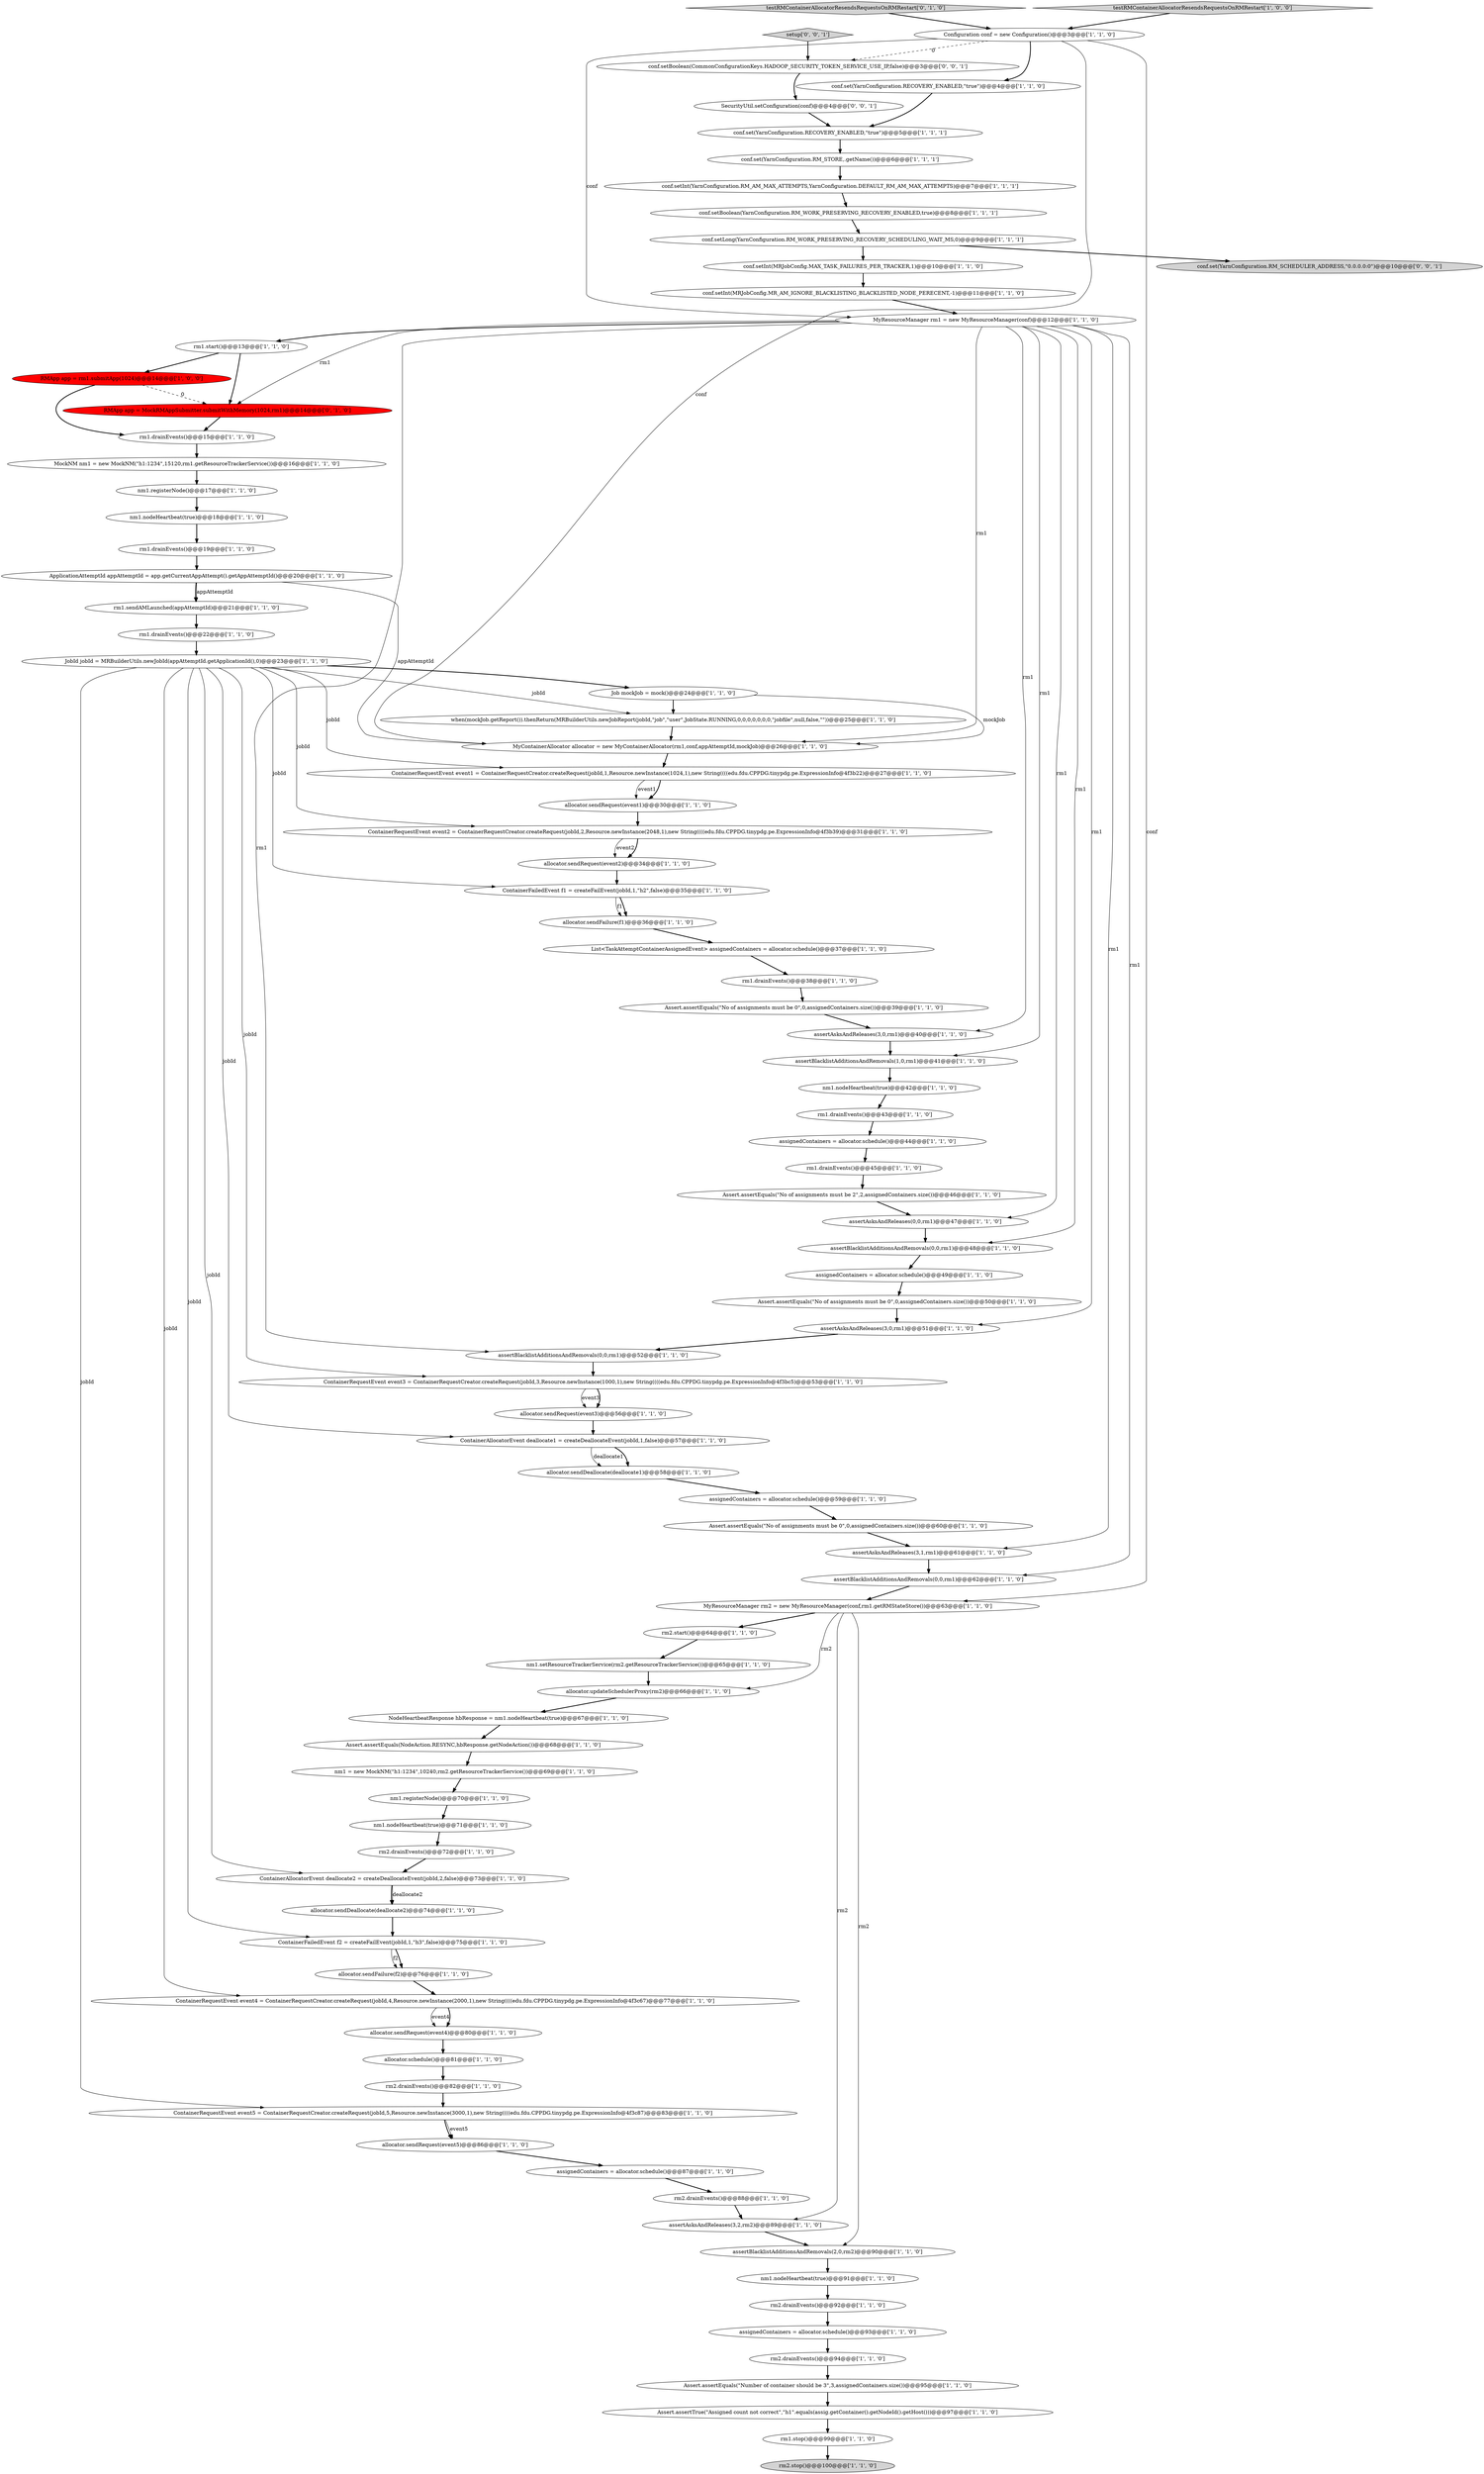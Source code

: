 digraph {
16 [style = filled, label = "allocator.schedule()@@@81@@@['1', '1', '0']", fillcolor = white, shape = ellipse image = "AAA0AAABBB1BBB"];
21 [style = filled, label = "rm1.start()@@@13@@@['1', '1', '0']", fillcolor = white, shape = ellipse image = "AAA0AAABBB1BBB"];
89 [style = filled, label = "conf.set(YarnConfiguration.RM_SCHEDULER_ADDRESS,\"0.0.0.0:0\")@@@10@@@['0', '0', '1']", fillcolor = lightgray, shape = ellipse image = "AAA0AAABBB3BBB"];
46 [style = filled, label = "rm1.drainEvents()@@@15@@@['1', '1', '0']", fillcolor = white, shape = ellipse image = "AAA0AAABBB1BBB"];
65 [style = filled, label = "allocator.sendFailure(f1)@@@36@@@['1', '1', '0']", fillcolor = white, shape = ellipse image = "AAA0AAABBB1BBB"];
11 [style = filled, label = "rm1.drainEvents()@@@22@@@['1', '1', '0']", fillcolor = white, shape = ellipse image = "AAA0AAABBB1BBB"];
13 [style = filled, label = "conf.setBoolean(YarnConfiguration.RM_WORK_PRESERVING_RECOVERY_ENABLED,true)@@@8@@@['1', '1', '1']", fillcolor = white, shape = ellipse image = "AAA0AAABBB1BBB"];
82 [style = filled, label = "Assert.assertEquals(\"No of assignments must be 2\",2,assignedContainers.size())@@@46@@@['1', '1', '0']", fillcolor = white, shape = ellipse image = "AAA0AAABBB1BBB"];
3 [style = filled, label = "Assert.assertEquals(\"No of assignments must be 0\",0,assignedContainers.size())@@@39@@@['1', '1', '0']", fillcolor = white, shape = ellipse image = "AAA0AAABBB1BBB"];
91 [style = filled, label = "SecurityUtil.setConfiguration(conf)@@@4@@@['0', '0', '1']", fillcolor = white, shape = ellipse image = "AAA0AAABBB3BBB"];
62 [style = filled, label = "JobId jobId = MRBuilderUtils.newJobId(appAttemptId.getApplicationId(),0)@@@23@@@['1', '1', '0']", fillcolor = white, shape = ellipse image = "AAA0AAABBB1BBB"];
31 [style = filled, label = "nm1.nodeHeartbeat(true)@@@91@@@['1', '1', '0']", fillcolor = white, shape = ellipse image = "AAA0AAABBB1BBB"];
35 [style = filled, label = "assignedContainers = allocator.schedule()@@@93@@@['1', '1', '0']", fillcolor = white, shape = ellipse image = "AAA0AAABBB1BBB"];
88 [style = filled, label = "testRMContainerAllocatorResendsRequestsOnRMRestart['0', '1', '0']", fillcolor = lightgray, shape = diamond image = "AAA0AAABBB2BBB"];
79 [style = filled, label = "assertBlacklistAdditionsAndRemovals(1,0,rm1)@@@41@@@['1', '1', '0']", fillcolor = white, shape = ellipse image = "AAA0AAABBB1BBB"];
81 [style = filled, label = "rm1.drainEvents()@@@19@@@['1', '1', '0']", fillcolor = white, shape = ellipse image = "AAA0AAABBB1BBB"];
51 [style = filled, label = "ApplicationAttemptId appAttemptId = app.getCurrentAppAttempt().getAppAttemptId()@@@20@@@['1', '1', '0']", fillcolor = white, shape = ellipse image = "AAA0AAABBB1BBB"];
22 [style = filled, label = "assertBlacklistAdditionsAndRemovals(0,0,rm1)@@@62@@@['1', '1', '0']", fillcolor = white, shape = ellipse image = "AAA0AAABBB1BBB"];
28 [style = filled, label = "assertBlacklistAdditionsAndRemovals(2,0,rm2)@@@90@@@['1', '1', '0']", fillcolor = white, shape = ellipse image = "AAA0AAABBB1BBB"];
52 [style = filled, label = "assertAsksAndReleases(3,0,rm1)@@@40@@@['1', '1', '0']", fillcolor = white, shape = ellipse image = "AAA0AAABBB1BBB"];
77 [style = filled, label = "rm2.drainEvents()@@@82@@@['1', '1', '0']", fillcolor = white, shape = ellipse image = "AAA0AAABBB1BBB"];
41 [style = filled, label = "nm1.registerNode()@@@70@@@['1', '1', '0']", fillcolor = white, shape = ellipse image = "AAA0AAABBB1BBB"];
19 [style = filled, label = "nm1.nodeHeartbeat(true)@@@42@@@['1', '1', '0']", fillcolor = white, shape = ellipse image = "AAA0AAABBB1BBB"];
34 [style = filled, label = "rm2.drainEvents()@@@88@@@['1', '1', '0']", fillcolor = white, shape = ellipse image = "AAA0AAABBB1BBB"];
63 [style = filled, label = "RMApp app = rm1.submitApp(1024)@@@14@@@['1', '0', '0']", fillcolor = red, shape = ellipse image = "AAA1AAABBB1BBB"];
23 [style = filled, label = "ContainerFailedEvent f1 = createFailEvent(jobId,1,\"h2\",false)@@@35@@@['1', '1', '0']", fillcolor = white, shape = ellipse image = "AAA0AAABBB1BBB"];
36 [style = filled, label = "conf.set(YarnConfiguration.RECOVERY_ENABLED,\"true\")@@@5@@@['1', '1', '1']", fillcolor = white, shape = ellipse image = "AAA0AAABBB1BBB"];
69 [style = filled, label = "nm1.setResourceTrackerService(rm2.getResourceTrackerService())@@@65@@@['1', '1', '0']", fillcolor = white, shape = ellipse image = "AAA0AAABBB1BBB"];
1 [style = filled, label = "ContainerFailedEvent f2 = createFailEvent(jobId,1,\"h3\",false)@@@75@@@['1', '1', '0']", fillcolor = white, shape = ellipse image = "AAA0AAABBB1BBB"];
33 [style = filled, label = "rm2.drainEvents()@@@94@@@['1', '1', '0']", fillcolor = white, shape = ellipse image = "AAA0AAABBB1BBB"];
26 [style = filled, label = "ContainerAllocatorEvent deallocate2 = createDeallocateEvent(jobId,2,false)@@@73@@@['1', '1', '0']", fillcolor = white, shape = ellipse image = "AAA0AAABBB1BBB"];
60 [style = filled, label = "rm2.stop()@@@100@@@['1', '1', '0']", fillcolor = lightgray, shape = ellipse image = "AAA0AAABBB1BBB"];
47 [style = filled, label = "ContainerRequestEvent event1 = ContainerRequestCreator.createRequest(jobId,1,Resource.newInstance(1024,1),new String((((edu.fdu.CPPDG.tinypdg.pe.ExpressionInfo@4f3b22)@@@27@@@['1', '1', '0']", fillcolor = white, shape = ellipse image = "AAA0AAABBB1BBB"];
72 [style = filled, label = "rm2.drainEvents()@@@72@@@['1', '1', '0']", fillcolor = white, shape = ellipse image = "AAA0AAABBB1BBB"];
29 [style = filled, label = "allocator.sendRequest(event2)@@@34@@@['1', '1', '0']", fillcolor = white, shape = ellipse image = "AAA0AAABBB1BBB"];
92 [style = filled, label = "conf.setBoolean(CommonConfigurationKeys.HADOOP_SECURITY_TOKEN_SERVICE_USE_IP,false)@@@3@@@['0', '0', '1']", fillcolor = white, shape = ellipse image = "AAA0AAABBB3BBB"];
5 [style = filled, label = "assignedContainers = allocator.schedule()@@@59@@@['1', '1', '0']", fillcolor = white, shape = ellipse image = "AAA0AAABBB1BBB"];
56 [style = filled, label = "conf.set(YarnConfiguration.RM_STORE,.getName())@@@6@@@['1', '1', '1']", fillcolor = white, shape = ellipse image = "AAA0AAABBB1BBB"];
55 [style = filled, label = "List<TaskAttemptContainerAssignedEvent> assignedContainers = allocator.schedule()@@@37@@@['1', '1', '0']", fillcolor = white, shape = ellipse image = "AAA0AAABBB1BBB"];
37 [style = filled, label = "conf.setInt(MRJobConfig.MAX_TASK_FAILURES_PER_TRACKER,1)@@@10@@@['1', '1', '0']", fillcolor = white, shape = ellipse image = "AAA0AAABBB1BBB"];
57 [style = filled, label = "allocator.sendDeallocate(deallocate2)@@@74@@@['1', '1', '0']", fillcolor = white, shape = ellipse image = "AAA0AAABBB1BBB"];
12 [style = filled, label = "rm1.drainEvents()@@@43@@@['1', '1', '0']", fillcolor = white, shape = ellipse image = "AAA0AAABBB1BBB"];
0 [style = filled, label = "Configuration conf = new Configuration()@@@3@@@['1', '1', '0']", fillcolor = white, shape = ellipse image = "AAA0AAABBB1BBB"];
6 [style = filled, label = "allocator.sendRequest(event3)@@@56@@@['1', '1', '0']", fillcolor = white, shape = ellipse image = "AAA0AAABBB1BBB"];
42 [style = filled, label = "conf.set(YarnConfiguration.RECOVERY_ENABLED,\"true\")@@@4@@@['1', '1', '0']", fillcolor = white, shape = ellipse image = "AAA0AAABBB1BBB"];
90 [style = filled, label = "setup['0', '0', '1']", fillcolor = lightgray, shape = diamond image = "AAA0AAABBB3BBB"];
66 [style = filled, label = "allocator.sendRequest(event5)@@@86@@@['1', '1', '0']", fillcolor = white, shape = ellipse image = "AAA0AAABBB1BBB"];
67 [style = filled, label = "MockNM nm1 = new MockNM(\"h1:1234\",15120,rm1.getResourceTrackerService())@@@16@@@['1', '1', '0']", fillcolor = white, shape = ellipse image = "AAA0AAABBB1BBB"];
53 [style = filled, label = "Assert.assertEquals(\"No of assignments must be 0\",0,assignedContainers.size())@@@50@@@['1', '1', '0']", fillcolor = white, shape = ellipse image = "AAA0AAABBB1BBB"];
74 [style = filled, label = "assignedContainers = allocator.schedule()@@@87@@@['1', '1', '0']", fillcolor = white, shape = ellipse image = "AAA0AAABBB1BBB"];
59 [style = filled, label = "allocator.sendDeallocate(deallocate1)@@@58@@@['1', '1', '0']", fillcolor = white, shape = ellipse image = "AAA0AAABBB1BBB"];
70 [style = filled, label = "conf.setLong(YarnConfiguration.RM_WORK_PRESERVING_RECOVERY_SCHEDULING_WAIT_MS,0)@@@9@@@['1', '1', '1']", fillcolor = white, shape = ellipse image = "AAA0AAABBB1BBB"];
64 [style = filled, label = "nm1.registerNode()@@@17@@@['1', '1', '0']", fillcolor = white, shape = ellipse image = "AAA0AAABBB1BBB"];
30 [style = filled, label = "assertBlacklistAdditionsAndRemovals(0,0,rm1)@@@52@@@['1', '1', '0']", fillcolor = white, shape = ellipse image = "AAA0AAABBB1BBB"];
4 [style = filled, label = "rm1.sendAMLaunched(appAttemptId)@@@21@@@['1', '1', '0']", fillcolor = white, shape = ellipse image = "AAA0AAABBB1BBB"];
7 [style = filled, label = "rm2.drainEvents()@@@92@@@['1', '1', '0']", fillcolor = white, shape = ellipse image = "AAA0AAABBB1BBB"];
80 [style = filled, label = "assertBlacklistAdditionsAndRemovals(0,0,rm1)@@@48@@@['1', '1', '0']", fillcolor = white, shape = ellipse image = "AAA0AAABBB1BBB"];
84 [style = filled, label = "when(mockJob.getReport()).thenReturn(MRBuilderUtils.newJobReport(jobId,\"job\",\"user\",JobState.RUNNING,0,0,0,0,0,0,0,\"jobfile\",null,false,\"\"))@@@25@@@['1', '1', '0']", fillcolor = white, shape = ellipse image = "AAA0AAABBB1BBB"];
20 [style = filled, label = "rm1.stop()@@@99@@@['1', '1', '0']", fillcolor = white, shape = ellipse image = "AAA0AAABBB1BBB"];
45 [style = filled, label = "assertAsksAndReleases(3,2,rm2)@@@89@@@['1', '1', '0']", fillcolor = white, shape = ellipse image = "AAA0AAABBB1BBB"];
10 [style = filled, label = "rm1.drainEvents()@@@45@@@['1', '1', '0']", fillcolor = white, shape = ellipse image = "AAA0AAABBB1BBB"];
48 [style = filled, label = "ContainerAllocatorEvent deallocate1 = createDeallocateEvent(jobId,1,false)@@@57@@@['1', '1', '0']", fillcolor = white, shape = ellipse image = "AAA0AAABBB1BBB"];
78 [style = filled, label = "assignedContainers = allocator.schedule()@@@44@@@['1', '1', '0']", fillcolor = white, shape = ellipse image = "AAA0AAABBB1BBB"];
17 [style = filled, label = "Assert.assertEquals(\"Number of container should be 3\",3,assignedContainers.size())@@@95@@@['1', '1', '0']", fillcolor = white, shape = ellipse image = "AAA0AAABBB1BBB"];
75 [style = filled, label = "NodeHeartbeatResponse hbResponse = nm1.nodeHeartbeat(true)@@@67@@@['1', '1', '0']", fillcolor = white, shape = ellipse image = "AAA0AAABBB1BBB"];
58 [style = filled, label = "assertAsksAndReleases(3,1,rm1)@@@61@@@['1', '1', '0']", fillcolor = white, shape = ellipse image = "AAA0AAABBB1BBB"];
76 [style = filled, label = "ContainerRequestEvent event4 = ContainerRequestCreator.createRequest(jobId,4,Resource.newInstance(2000,1),new String((((edu.fdu.CPPDG.tinypdg.pe.ExpressionInfo@4f3c67)@@@77@@@['1', '1', '0']", fillcolor = white, shape = ellipse image = "AAA0AAABBB1BBB"];
14 [style = filled, label = "rm2.start()@@@64@@@['1', '1', '0']", fillcolor = white, shape = ellipse image = "AAA0AAABBB1BBB"];
27 [style = filled, label = "nm1.nodeHeartbeat(true)@@@71@@@['1', '1', '0']", fillcolor = white, shape = ellipse image = "AAA0AAABBB1BBB"];
15 [style = filled, label = "allocator.sendFailure(f2)@@@76@@@['1', '1', '0']", fillcolor = white, shape = ellipse image = "AAA0AAABBB1BBB"];
50 [style = filled, label = "assertAsksAndReleases(0,0,rm1)@@@47@@@['1', '1', '0']", fillcolor = white, shape = ellipse image = "AAA0AAABBB1BBB"];
25 [style = filled, label = "allocator.updateSchedulerProxy(rm2)@@@66@@@['1', '1', '0']", fillcolor = white, shape = ellipse image = "AAA0AAABBB1BBB"];
39 [style = filled, label = "Assert.assertEquals(\"No of assignments must be 0\",0,assignedContainers.size())@@@60@@@['1', '1', '0']", fillcolor = white, shape = ellipse image = "AAA0AAABBB1BBB"];
71 [style = filled, label = "Assert.assertEquals(NodeAction.RESYNC,hbResponse.getNodeAction())@@@68@@@['1', '1', '0']", fillcolor = white, shape = ellipse image = "AAA0AAABBB1BBB"];
9 [style = filled, label = "Assert.assertTrue(\"Assigned count not correct\",\"h1\".equals(assig.getContainer().getNodeId().getHost()))@@@97@@@['1', '1', '0']", fillcolor = white, shape = ellipse image = "AAA0AAABBB1BBB"];
38 [style = filled, label = "nm1 = new MockNM(\"h1:1234\",10240,rm2.getResourceTrackerService())@@@69@@@['1', '1', '0']", fillcolor = white, shape = ellipse image = "AAA0AAABBB1BBB"];
24 [style = filled, label = "conf.setInt(YarnConfiguration.RM_AM_MAX_ATTEMPTS,YarnConfiguration.DEFAULT_RM_AM_MAX_ATTEMPTS)@@@7@@@['1', '1', '1']", fillcolor = white, shape = ellipse image = "AAA0AAABBB1BBB"];
49 [style = filled, label = "ContainerRequestEvent event2 = ContainerRequestCreator.createRequest(jobId,2,Resource.newInstance(2048,1),new String((((edu.fdu.CPPDG.tinypdg.pe.ExpressionInfo@4f3b39)@@@31@@@['1', '1', '0']", fillcolor = white, shape = ellipse image = "AAA0AAABBB1BBB"];
73 [style = filled, label = "rm1.drainEvents()@@@38@@@['1', '1', '0']", fillcolor = white, shape = ellipse image = "AAA0AAABBB1BBB"];
2 [style = filled, label = "testRMContainerAllocatorResendsRequestsOnRMRestart['1', '0', '0']", fillcolor = lightgray, shape = diamond image = "AAA0AAABBB1BBB"];
8 [style = filled, label = "ContainerRequestEvent event3 = ContainerRequestCreator.createRequest(jobId,3,Resource.newInstance(1000,1),new String((((edu.fdu.CPPDG.tinypdg.pe.ExpressionInfo@4f3bc5)@@@53@@@['1', '1', '0']", fillcolor = white, shape = ellipse image = "AAA0AAABBB1BBB"];
83 [style = filled, label = "MyResourceManager rm1 = new MyResourceManager(conf)@@@12@@@['1', '1', '0']", fillcolor = white, shape = ellipse image = "AAA0AAABBB1BBB"];
40 [style = filled, label = "Job mockJob = mock()@@@24@@@['1', '1', '0']", fillcolor = white, shape = ellipse image = "AAA0AAABBB1BBB"];
68 [style = filled, label = "assertAsksAndReleases(3,0,rm1)@@@51@@@['1', '1', '0']", fillcolor = white, shape = ellipse image = "AAA0AAABBB1BBB"];
85 [style = filled, label = "assignedContainers = allocator.schedule()@@@49@@@['1', '1', '0']", fillcolor = white, shape = ellipse image = "AAA0AAABBB1BBB"];
61 [style = filled, label = "MyResourceManager rm2 = new MyResourceManager(conf,rm1.getRMStateStore())@@@63@@@['1', '1', '0']", fillcolor = white, shape = ellipse image = "AAA0AAABBB1BBB"];
87 [style = filled, label = "RMApp app = MockRMAppSubmitter.submitWithMemory(1024,rm1)@@@14@@@['0', '1', '0']", fillcolor = red, shape = ellipse image = "AAA1AAABBB2BBB"];
86 [style = filled, label = "nm1.nodeHeartbeat(true)@@@18@@@['1', '1', '0']", fillcolor = white, shape = ellipse image = "AAA0AAABBB1BBB"];
43 [style = filled, label = "allocator.sendRequest(event4)@@@80@@@['1', '1', '0']", fillcolor = white, shape = ellipse image = "AAA0AAABBB1BBB"];
18 [style = filled, label = "allocator.sendRequest(event1)@@@30@@@['1', '1', '0']", fillcolor = white, shape = ellipse image = "AAA0AAABBB1BBB"];
32 [style = filled, label = "conf.setInt(MRJobConfig.MR_AM_IGNORE_BLACKLISTING_BLACKLISTED_NODE_PERECENT,-1)@@@11@@@['1', '1', '0']", fillcolor = white, shape = ellipse image = "AAA0AAABBB1BBB"];
44 [style = filled, label = "ContainerRequestEvent event5 = ContainerRequestCreator.createRequest(jobId,5,Resource.newInstance(3000,1),new String((((edu.fdu.CPPDG.tinypdg.pe.ExpressionInfo@4f3c87)@@@83@@@['1', '1', '0']", fillcolor = white, shape = ellipse image = "AAA0AAABBB1BBB"];
54 [style = filled, label = "MyContainerAllocator allocator = new MyContainerAllocator(rm1,conf,appAttemptId,mockJob)@@@26@@@['1', '1', '0']", fillcolor = white, shape = ellipse image = "AAA0AAABBB1BBB"];
8->6 [style = solid, label="event3"];
61->28 [style = solid, label="rm2"];
62->49 [style = solid, label="jobId"];
76->43 [style = solid, label="event4"];
17->9 [style = bold, label=""];
57->1 [style = bold, label=""];
50->80 [style = bold, label=""];
7->35 [style = bold, label=""];
70->37 [style = bold, label=""];
64->86 [style = bold, label=""];
8->6 [style = bold, label=""];
38->41 [style = bold, label=""];
32->83 [style = bold, label=""];
71->38 [style = bold, label=""];
62->1 [style = solid, label="jobId"];
1->15 [style = solid, label="f2"];
63->87 [style = dashed, label="0"];
79->19 [style = bold, label=""];
18->49 [style = bold, label=""];
20->60 [style = bold, label=""];
23->65 [style = solid, label="f1"];
13->70 [style = bold, label=""];
40->54 [style = solid, label="mockJob"];
26->57 [style = bold, label=""];
37->32 [style = bold, label=""];
62->47 [style = solid, label="jobId"];
25->75 [style = bold, label=""];
48->59 [style = solid, label="deallocate1"];
83->87 [style = solid, label="rm1"];
30->8 [style = bold, label=""];
62->40 [style = bold, label=""];
39->58 [style = bold, label=""];
58->22 [style = bold, label=""];
83->68 [style = solid, label="rm1"];
47->18 [style = solid, label="event1"];
0->92 [style = dashed, label="0"];
91->36 [style = bold, label=""];
61->45 [style = solid, label="rm2"];
43->16 [style = bold, label=""];
67->64 [style = bold, label=""];
49->29 [style = solid, label="event2"];
19->12 [style = bold, label=""];
5->39 [style = bold, label=""];
87->46 [style = bold, label=""];
23->65 [style = bold, label=""];
0->42 [style = bold, label=""];
15->76 [style = bold, label=""];
80->85 [style = bold, label=""];
81->51 [style = bold, label=""];
29->23 [style = bold, label=""];
83->30 [style = solid, label="rm1"];
83->52 [style = solid, label="rm1"];
62->23 [style = solid, label="jobId"];
78->10 [style = bold, label=""];
0->83 [style = solid, label="conf"];
83->79 [style = solid, label="rm1"];
22->61 [style = bold, label=""];
53->68 [style = bold, label=""];
14->69 [style = bold, label=""];
65->55 [style = bold, label=""];
85->53 [style = bold, label=""];
0->54 [style = solid, label="conf"];
62->44 [style = solid, label="jobId"];
11->62 [style = bold, label=""];
44->66 [style = bold, label=""];
52->79 [style = bold, label=""];
6->48 [style = bold, label=""];
72->26 [style = bold, label=""];
24->13 [style = bold, label=""];
90->92 [style = bold, label=""];
10->82 [style = bold, label=""];
77->44 [style = bold, label=""];
41->27 [style = bold, label=""];
83->50 [style = solid, label="rm1"];
51->4 [style = bold, label=""];
83->22 [style = solid, label="rm1"];
47->18 [style = bold, label=""];
0->61 [style = solid, label="conf"];
28->31 [style = bold, label=""];
62->8 [style = solid, label="jobId"];
62->48 [style = solid, label="jobId"];
68->30 [style = bold, label=""];
9->20 [style = bold, label=""];
56->24 [style = bold, label=""];
59->5 [style = bold, label=""];
40->84 [style = bold, label=""];
31->7 [style = bold, label=""];
74->34 [style = bold, label=""];
16->77 [style = bold, label=""];
51->54 [style = solid, label="appAttemptId"];
2->0 [style = bold, label=""];
63->46 [style = bold, label=""];
46->67 [style = bold, label=""];
92->91 [style = bold, label=""];
26->57 [style = solid, label="deallocate2"];
84->54 [style = bold, label=""];
88->0 [style = bold, label=""];
83->80 [style = solid, label="rm1"];
76->43 [style = bold, label=""];
83->21 [style = bold, label=""];
73->3 [style = bold, label=""];
83->58 [style = solid, label="rm1"];
62->84 [style = solid, label="jobId"];
83->54 [style = solid, label="rm1"];
21->87 [style = bold, label=""];
82->50 [style = bold, label=""];
33->17 [style = bold, label=""];
49->29 [style = bold, label=""];
48->59 [style = bold, label=""];
62->76 [style = solid, label="jobId"];
36->56 [style = bold, label=""];
86->81 [style = bold, label=""];
3->52 [style = bold, label=""];
70->89 [style = bold, label=""];
55->73 [style = bold, label=""];
1->15 [style = bold, label=""];
34->45 [style = bold, label=""];
66->74 [style = bold, label=""];
35->33 [style = bold, label=""];
51->4 [style = solid, label="appAttemptId"];
44->66 [style = solid, label="event5"];
42->36 [style = bold, label=""];
27->72 [style = bold, label=""];
45->28 [style = bold, label=""];
54->47 [style = bold, label=""];
61->14 [style = bold, label=""];
21->63 [style = bold, label=""];
62->26 [style = solid, label="jobId"];
75->71 [style = bold, label=""];
69->25 [style = bold, label=""];
4->11 [style = bold, label=""];
12->78 [style = bold, label=""];
61->25 [style = solid, label="rm2"];
}
